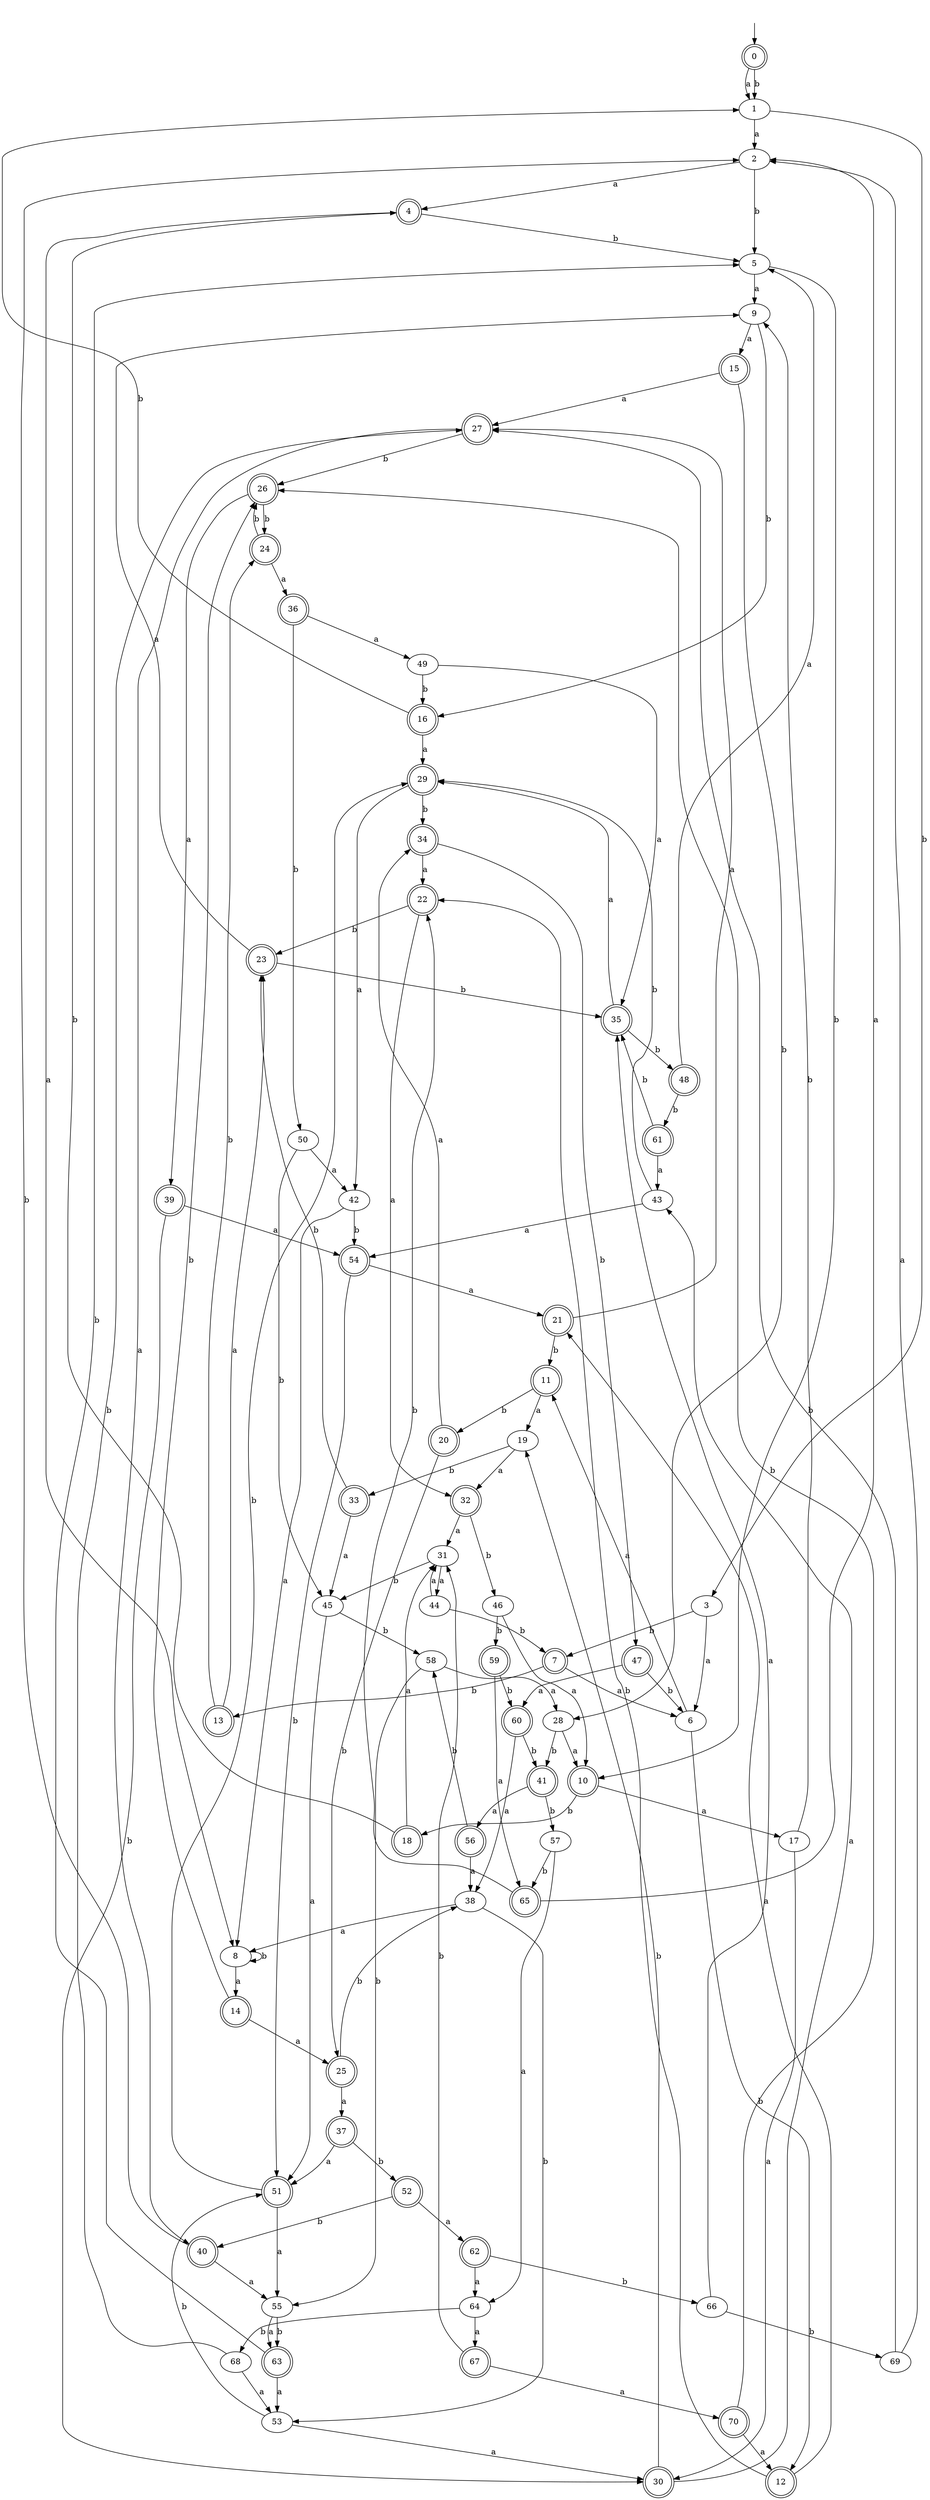 digraph RandomDFA {
  __start0 [label="", shape=none];
  __start0 -> 0 [label=""];
  0 [shape=circle] [shape=doublecircle]
  0 -> 1 [label="a"]
  0 -> 1 [label="b"]
  1
  1 -> 2 [label="a"]
  1 -> 3 [label="b"]
  2
  2 -> 4 [label="a"]
  2 -> 5 [label="b"]
  3
  3 -> 6 [label="a"]
  3 -> 7 [label="b"]
  4 [shape=doublecircle]
  4 -> 8 [label="a"]
  4 -> 5 [label="b"]
  5
  5 -> 9 [label="a"]
  5 -> 10 [label="b"]
  6
  6 -> 11 [label="a"]
  6 -> 12 [label="b"]
  7 [shape=doublecircle]
  7 -> 6 [label="a"]
  7 -> 13 [label="b"]
  8
  8 -> 14 [label="a"]
  8 -> 8 [label="b"]
  9
  9 -> 15 [label="a"]
  9 -> 16 [label="b"]
  10 [shape=doublecircle]
  10 -> 17 [label="a"]
  10 -> 18 [label="b"]
  11 [shape=doublecircle]
  11 -> 19 [label="a"]
  11 -> 20 [label="b"]
  12 [shape=doublecircle]
  12 -> 21 [label="a"]
  12 -> 22 [label="b"]
  13 [shape=doublecircle]
  13 -> 23 [label="a"]
  13 -> 24 [label="b"]
  14 [shape=doublecircle]
  14 -> 25 [label="a"]
  14 -> 26 [label="b"]
  15 [shape=doublecircle]
  15 -> 27 [label="a"]
  15 -> 28 [label="b"]
  16 [shape=doublecircle]
  16 -> 29 [label="a"]
  16 -> 1 [label="b"]
  17
  17 -> 30 [label="a"]
  17 -> 9 [label="b"]
  18 [shape=doublecircle]
  18 -> 31 [label="a"]
  18 -> 4 [label="b"]
  19
  19 -> 32 [label="a"]
  19 -> 33 [label="b"]
  20 [shape=doublecircle]
  20 -> 34 [label="a"]
  20 -> 25 [label="b"]
  21 [shape=doublecircle]
  21 -> 27 [label="a"]
  21 -> 11 [label="b"]
  22 [shape=doublecircle]
  22 -> 32 [label="a"]
  22 -> 23 [label="b"]
  23 [shape=doublecircle]
  23 -> 9 [label="a"]
  23 -> 35 [label="b"]
  24 [shape=doublecircle]
  24 -> 36 [label="a"]
  24 -> 26 [label="b"]
  25 [shape=doublecircle]
  25 -> 37 [label="a"]
  25 -> 38 [label="b"]
  26 [shape=doublecircle]
  26 -> 39 [label="a"]
  26 -> 24 [label="b"]
  27 [shape=doublecircle]
  27 -> 40 [label="a"]
  27 -> 26 [label="b"]
  28
  28 -> 10 [label="a"]
  28 -> 41 [label="b"]
  29 [shape=doublecircle]
  29 -> 42 [label="a"]
  29 -> 34 [label="b"]
  30 [shape=doublecircle]
  30 -> 43 [label="a"]
  30 -> 19 [label="b"]
  31
  31 -> 44 [label="a"]
  31 -> 45 [label="b"]
  32 [shape=doublecircle]
  32 -> 31 [label="a"]
  32 -> 46 [label="b"]
  33 [shape=doublecircle]
  33 -> 45 [label="a"]
  33 -> 23 [label="b"]
  34 [shape=doublecircle]
  34 -> 22 [label="a"]
  34 -> 47 [label="b"]
  35 [shape=doublecircle]
  35 -> 29 [label="a"]
  35 -> 48 [label="b"]
  36 [shape=doublecircle]
  36 -> 49 [label="a"]
  36 -> 50 [label="b"]
  37 [shape=doublecircle]
  37 -> 51 [label="a"]
  37 -> 52 [label="b"]
  38
  38 -> 8 [label="a"]
  38 -> 53 [label="b"]
  39 [shape=doublecircle]
  39 -> 54 [label="a"]
  39 -> 30 [label="b"]
  40 [shape=doublecircle]
  40 -> 55 [label="a"]
  40 -> 2 [label="b"]
  41 [shape=doublecircle]
  41 -> 56 [label="a"]
  41 -> 57 [label="b"]
  42
  42 -> 8 [label="a"]
  42 -> 54 [label="b"]
  43
  43 -> 54 [label="a"]
  43 -> 29 [label="b"]
  44
  44 -> 31 [label="a"]
  44 -> 7 [label="b"]
  45
  45 -> 51 [label="a"]
  45 -> 58 [label="b"]
  46
  46 -> 10 [label="a"]
  46 -> 59 [label="b"]
  47 [shape=doublecircle]
  47 -> 60 [label="a"]
  47 -> 6 [label="b"]
  48 [shape=doublecircle]
  48 -> 5 [label="a"]
  48 -> 61 [label="b"]
  49
  49 -> 35 [label="a"]
  49 -> 16 [label="b"]
  50
  50 -> 42 [label="a"]
  50 -> 45 [label="b"]
  51 [shape=doublecircle]
  51 -> 55 [label="a"]
  51 -> 29 [label="b"]
  52 [shape=doublecircle]
  52 -> 62 [label="a"]
  52 -> 40 [label="b"]
  53
  53 -> 30 [label="a"]
  53 -> 51 [label="b"]
  54 [shape=doublecircle]
  54 -> 21 [label="a"]
  54 -> 51 [label="b"]
  55
  55 -> 63 [label="a"]
  55 -> 63 [label="b"]
  56 [shape=doublecircle]
  56 -> 38 [label="a"]
  56 -> 58 [label="b"]
  57
  57 -> 64 [label="a"]
  57 -> 65 [label="b"]
  58
  58 -> 28 [label="a"]
  58 -> 55 [label="b"]
  59 [shape=doublecircle]
  59 -> 65 [label="a"]
  59 -> 60 [label="b"]
  60 [shape=doublecircle]
  60 -> 38 [label="a"]
  60 -> 41 [label="b"]
  61 [shape=doublecircle]
  61 -> 43 [label="a"]
  61 -> 35 [label="b"]
  62 [shape=doublecircle]
  62 -> 64 [label="a"]
  62 -> 66 [label="b"]
  63 [shape=doublecircle]
  63 -> 53 [label="a"]
  63 -> 5 [label="b"]
  64
  64 -> 67 [label="a"]
  64 -> 68 [label="b"]
  65 [shape=doublecircle]
  65 -> 2 [label="a"]
  65 -> 22 [label="b"]
  66
  66 -> 35 [label="a"]
  66 -> 69 [label="b"]
  67 [shape=doublecircle]
  67 -> 70 [label="a"]
  67 -> 31 [label="b"]
  68
  68 -> 53 [label="a"]
  68 -> 27 [label="b"]
  69
  69 -> 2 [label="a"]
  69 -> 27 [label="b"]
  70 [shape=doublecircle]
  70 -> 12 [label="a"]
  70 -> 26 [label="b"]
}
